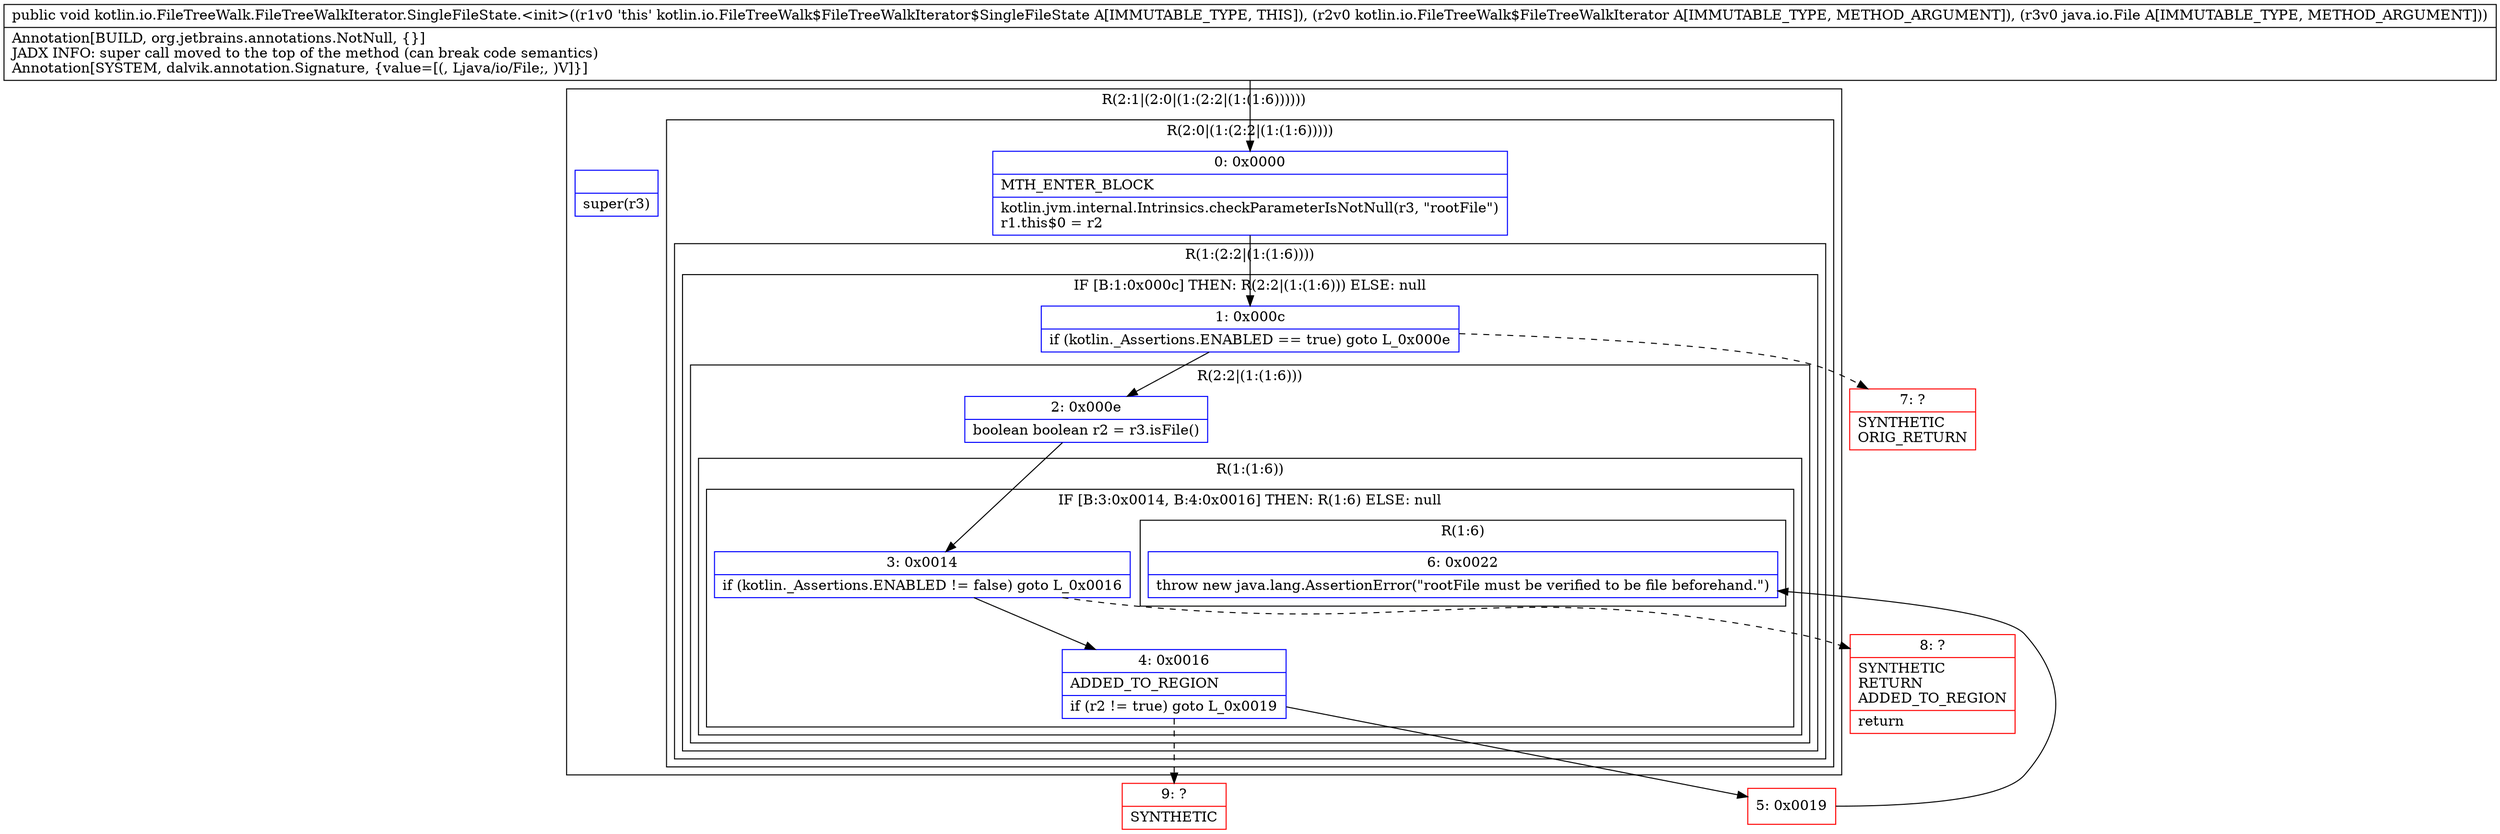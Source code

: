 digraph "CFG forkotlin.io.FileTreeWalk.FileTreeWalkIterator.SingleFileState.\<init\>(Lkotlin\/io\/FileTreeWalk$FileTreeWalkIterator;Ljava\/io\/File;)V" {
subgraph cluster_Region_1308088175 {
label = "R(2:1|(2:0|(1:(2:2|(1:(1:6))))))";
node [shape=record,color=blue];
Node_InsnContainer_2045026699 [shape=record,label="{|super(r3)\l}"];
subgraph cluster_Region_987401213 {
label = "R(2:0|(1:(2:2|(1:(1:6)))))";
node [shape=record,color=blue];
Node_0 [shape=record,label="{0\:\ 0x0000|MTH_ENTER_BLOCK\l|kotlin.jvm.internal.Intrinsics.checkParameterIsNotNull(r3, \"rootFile\")\lr1.this$0 = r2\l}"];
subgraph cluster_Region_79426709 {
label = "R(1:(2:2|(1:(1:6))))";
node [shape=record,color=blue];
subgraph cluster_IfRegion_2005145538 {
label = "IF [B:1:0x000c] THEN: R(2:2|(1:(1:6))) ELSE: null";
node [shape=record,color=blue];
Node_1 [shape=record,label="{1\:\ 0x000c|if (kotlin._Assertions.ENABLED == true) goto L_0x000e\l}"];
subgraph cluster_Region_1402626707 {
label = "R(2:2|(1:(1:6)))";
node [shape=record,color=blue];
Node_2 [shape=record,label="{2\:\ 0x000e|boolean boolean r2 = r3.isFile()\l}"];
subgraph cluster_Region_724568128 {
label = "R(1:(1:6))";
node [shape=record,color=blue];
subgraph cluster_IfRegion_1900898394 {
label = "IF [B:3:0x0014, B:4:0x0016] THEN: R(1:6) ELSE: null";
node [shape=record,color=blue];
Node_3 [shape=record,label="{3\:\ 0x0014|if (kotlin._Assertions.ENABLED != false) goto L_0x0016\l}"];
Node_4 [shape=record,label="{4\:\ 0x0016|ADDED_TO_REGION\l|if (r2 != true) goto L_0x0019\l}"];
subgraph cluster_Region_1163652024 {
label = "R(1:6)";
node [shape=record,color=blue];
Node_6 [shape=record,label="{6\:\ 0x0022|throw new java.lang.AssertionError(\"rootFile must be verified to be file beforehand.\")\l}"];
}
}
}
}
}
}
}
}
Node_5 [shape=record,color=red,label="{5\:\ 0x0019}"];
Node_7 [shape=record,color=red,label="{7\:\ ?|SYNTHETIC\lORIG_RETURN\l}"];
Node_8 [shape=record,color=red,label="{8\:\ ?|SYNTHETIC\lRETURN\lADDED_TO_REGION\l|return\l}"];
Node_9 [shape=record,color=red,label="{9\:\ ?|SYNTHETIC\l}"];
MethodNode[shape=record,label="{public void kotlin.io.FileTreeWalk.FileTreeWalkIterator.SingleFileState.\<init\>((r1v0 'this' kotlin.io.FileTreeWalk$FileTreeWalkIterator$SingleFileState A[IMMUTABLE_TYPE, THIS]), (r2v0 kotlin.io.FileTreeWalk$FileTreeWalkIterator A[IMMUTABLE_TYPE, METHOD_ARGUMENT]), (r3v0 java.io.File A[IMMUTABLE_TYPE, METHOD_ARGUMENT]))  | Annotation[BUILD, org.jetbrains.annotations.NotNull, \{\}]\lJADX INFO: super call moved to the top of the method (can break code semantics)\lAnnotation[SYSTEM, dalvik.annotation.Signature, \{value=[(, Ljava\/io\/File;, )V]\}]\l}"];
MethodNode -> Node_0;
Node_0 -> Node_1;
Node_1 -> Node_2;
Node_1 -> Node_7[style=dashed];
Node_2 -> Node_3;
Node_3 -> Node_4;
Node_3 -> Node_8[style=dashed];
Node_4 -> Node_5;
Node_4 -> Node_9[style=dashed];
Node_5 -> Node_6;
}

